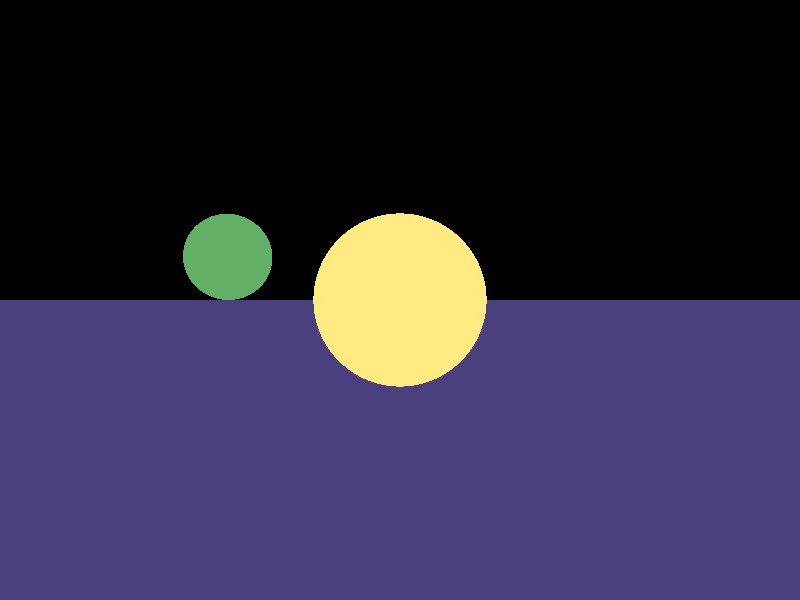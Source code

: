 //csc 473 simple reflect - sphere reflective

camera {
  location  <0, 0, 14>
  up        <0,  1,  0>
  right     <1.33333, 0,  0>
  look_at   <0, 0, 0>
}

light_source {<-100, 100, 100> color rgb <1.5, 1.5, 1.5> }


sphere { <0, 0, 0>, 2
  pigment { color rgb <1.0, 0.92, 0.51> }
  finish {ambient 0.4 diffuse 0.8 reflection 0.8 }
}

sphere { <4, 1, 0>, 1
  pigment { color rgb <0.38, 0.69, 0.40> }
  finish {ambient 0.4 diffuse 0.8 reflection 0.5 }
}

plane {<0, 1, 0>, -4
      pigment {color rgb <0.29, 0.25, 0.49> }
  finish {ambient 0.2 diffuse 0.4 }
}

